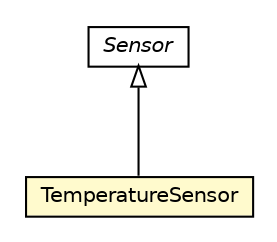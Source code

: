 #!/usr/local/bin/dot
#
# Class diagram 
# Generated by UMLGraph version R5_6-24-gf6e263 (http://www.umlgraph.org/)
#

digraph G {
	edge [fontname="Helvetica",fontsize=10,labelfontname="Helvetica",labelfontsize=10];
	node [fontname="Helvetica",fontsize=10,shape=plaintext];
	nodesep=0.25;
	ranksep=0.5;
	// org.universAAL.ontology.device.Sensor
	c7972954 [label=<<table title="org.universAAL.ontology.device.Sensor" border="0" cellborder="1" cellspacing="0" cellpadding="2" port="p" href="./Sensor.html">
		<tr><td><table border="0" cellspacing="0" cellpadding="1">
<tr><td align="center" balign="center"><font face="Helvetica-Oblique"> Sensor </font></td></tr>
		</table></td></tr>
		</table>>, URL="./Sensor.html", fontname="Helvetica", fontcolor="black", fontsize=10.0];
	// org.universAAL.ontology.device.TemperatureSensor
	c7972960 [label=<<table title="org.universAAL.ontology.device.TemperatureSensor" border="0" cellborder="1" cellspacing="0" cellpadding="2" port="p" bgcolor="lemonChiffon" href="./TemperatureSensor.html">
		<tr><td><table border="0" cellspacing="0" cellpadding="1">
<tr><td align="center" balign="center"> TemperatureSensor </td></tr>
		</table></td></tr>
		</table>>, URL="./TemperatureSensor.html", fontname="Helvetica", fontcolor="black", fontsize=10.0];
	//org.universAAL.ontology.device.TemperatureSensor extends org.universAAL.ontology.device.Sensor
	c7972954:p -> c7972960:p [dir=back,arrowtail=empty];
}

